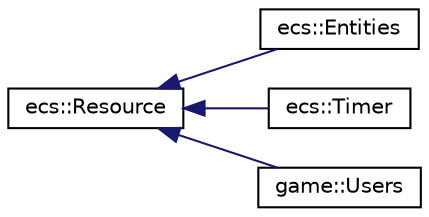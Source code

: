 digraph "Graphical Class Hierarchy"
{
 // LATEX_PDF_SIZE
  edge [fontname="Helvetica",fontsize="10",labelfontname="Helvetica",labelfontsize="10"];
  node [fontname="Helvetica",fontsize="10",shape=record];
  rankdir="LR";
  Node0 [label="ecs::Resource",height=0.2,width=0.4,color="black", fillcolor="white", style="filled",URL="$classecs_1_1_resource.html",tooltip=" "];
  Node0 -> Node1 [dir="back",color="midnightblue",fontsize="10",style="solid",fontname="Helvetica"];
  Node1 [label="ecs::Entities",height=0.2,width=0.4,color="black", fillcolor="white", style="filled",URL="$classecs_1_1_entities.html",tooltip="The entities world resource."];
  Node0 -> Node2 [dir="back",color="midnightblue",fontsize="10",style="solid",fontname="Helvetica"];
  Node2 [label="ecs::Timer",height=0.2,width=0.4,color="black", fillcolor="white", style="filled",URL="$classecs_1_1_timer.html",tooltip="Simple timer resource."];
  Node0 -> Node3 [dir="back",color="midnightblue",fontsize="10",style="solid",fontname="Helvetica"];
  Node3 [label="game::Users",height=0.2,width=0.4,color="black", fillcolor="white", style="filled",URL="$classgame_1_1_users.html",tooltip="Resource allowing to get users actions using the keybinds."];
}
